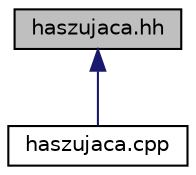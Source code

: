 digraph G
{
  edge [fontname="Helvetica",fontsize="10",labelfontname="Helvetica",labelfontsize="10"];
  node [fontname="Helvetica",fontsize="10",shape=record];
  Node1 [label="haszujaca.hh",height=0.2,width=0.4,color="black", fillcolor="grey75", style="filled" fontcolor="black"];
  Node1 -> Node2 [dir="back",color="midnightblue",fontsize="10",style="solid",fontname="Helvetica"];
  Node2 [label="haszujaca.cpp",height=0.2,width=0.4,color="black", fillcolor="white", style="filled",URL="$haszujaca_8cpp.html",tooltip="Modul odpowiedzialny za implementacje tablicy asocjacyjnej na tablicy haszującej."];
}
